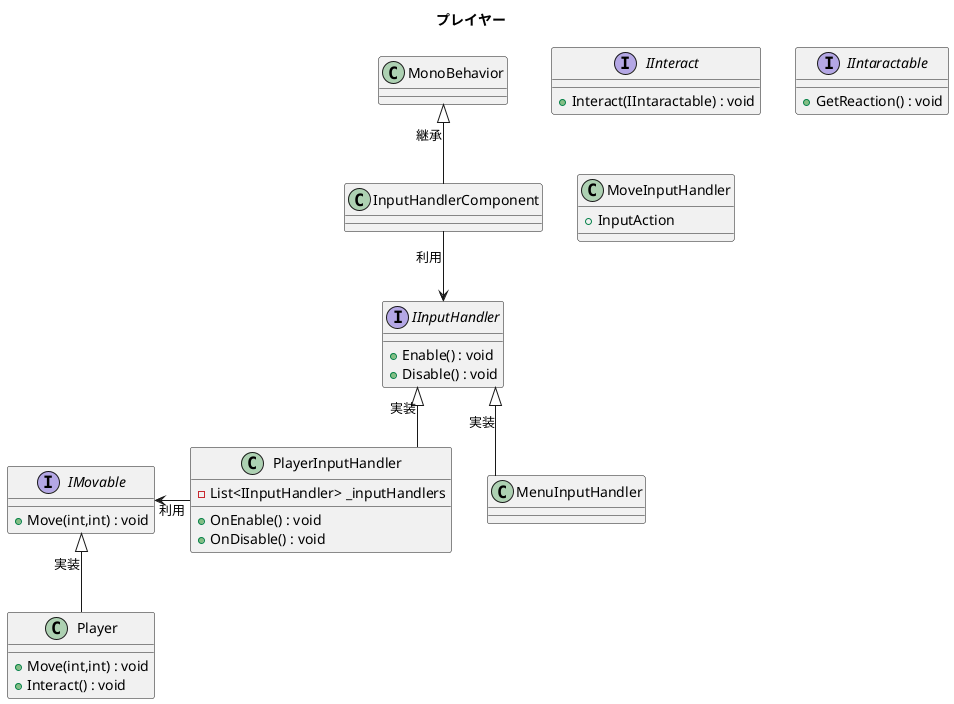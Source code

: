 @startuml
title プレイヤー
skinparam Linetype ortho

' オブジェクト
class Player{
	+ Move(int,int) : void
	+ Interact() : void
}

' インタフェース
interface IMovable{
	+ Move(int,int) : void
}
interface IInteract{
	+ Interact(IIntaractable) : void
}
interface IIntaractable{
	+ GetReaction() : void
}

interface IInputHandler{
	+ Enable() : void
	+ Disable() : void
}
class PlayerInputHandler{
	- List<IInputHandler> _inputHandlers
	+ OnEnable() : void
	+ OnDisable() : void
}
class MoveInputHandler{
	+ InputAction
}

' 関係
IMovable <|-- Player : 実装
IMovable <- PlayerInputHandler : 利用
MonoBehavior <|-- InputHandlerComponent : 継承
InputHandlerComponent --> IInputHandler : 利用
IInputHandler <|-- PlayerInputHandler : 実装
IInputHandler <|-- MenuInputHandler : 実装

@enduml